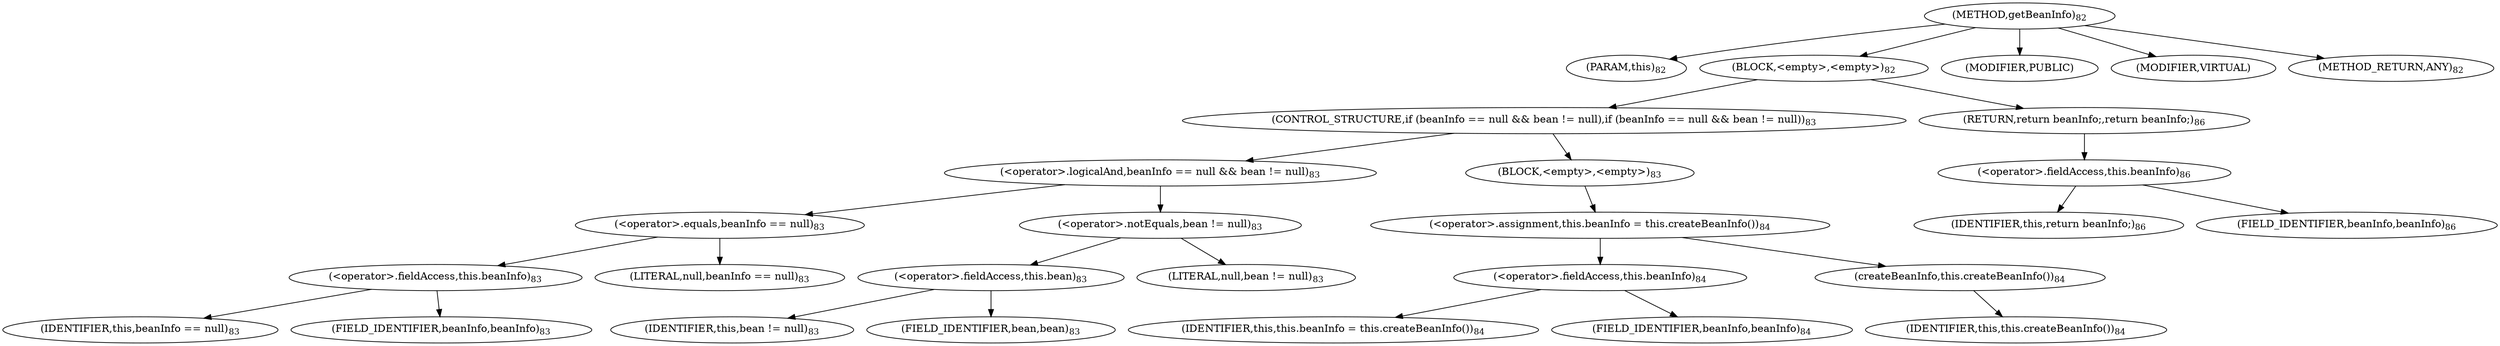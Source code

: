 digraph "getBeanInfo" {  
"227" [label = <(METHOD,getBeanInfo)<SUB>82</SUB>> ]
"16" [label = <(PARAM,this)<SUB>82</SUB>> ]
"228" [label = <(BLOCK,&lt;empty&gt;,&lt;empty&gt;)<SUB>82</SUB>> ]
"229" [label = <(CONTROL_STRUCTURE,if (beanInfo == null &amp;&amp; bean != null),if (beanInfo == null &amp;&amp; bean != null))<SUB>83</SUB>> ]
"230" [label = <(&lt;operator&gt;.logicalAnd,beanInfo == null &amp;&amp; bean != null)<SUB>83</SUB>> ]
"231" [label = <(&lt;operator&gt;.equals,beanInfo == null)<SUB>83</SUB>> ]
"232" [label = <(&lt;operator&gt;.fieldAccess,this.beanInfo)<SUB>83</SUB>> ]
"233" [label = <(IDENTIFIER,this,beanInfo == null)<SUB>83</SUB>> ]
"234" [label = <(FIELD_IDENTIFIER,beanInfo,beanInfo)<SUB>83</SUB>> ]
"235" [label = <(LITERAL,null,beanInfo == null)<SUB>83</SUB>> ]
"236" [label = <(&lt;operator&gt;.notEquals,bean != null)<SUB>83</SUB>> ]
"237" [label = <(&lt;operator&gt;.fieldAccess,this.bean)<SUB>83</SUB>> ]
"238" [label = <(IDENTIFIER,this,bean != null)<SUB>83</SUB>> ]
"239" [label = <(FIELD_IDENTIFIER,bean,bean)<SUB>83</SUB>> ]
"240" [label = <(LITERAL,null,bean != null)<SUB>83</SUB>> ]
"241" [label = <(BLOCK,&lt;empty&gt;,&lt;empty&gt;)<SUB>83</SUB>> ]
"242" [label = <(&lt;operator&gt;.assignment,this.beanInfo = this.createBeanInfo())<SUB>84</SUB>> ]
"243" [label = <(&lt;operator&gt;.fieldAccess,this.beanInfo)<SUB>84</SUB>> ]
"15" [label = <(IDENTIFIER,this,this.beanInfo = this.createBeanInfo())<SUB>84</SUB>> ]
"244" [label = <(FIELD_IDENTIFIER,beanInfo,beanInfo)<SUB>84</SUB>> ]
"245" [label = <(createBeanInfo,this.createBeanInfo())<SUB>84</SUB>> ]
"17" [label = <(IDENTIFIER,this,this.createBeanInfo())<SUB>84</SUB>> ]
"246" [label = <(RETURN,return beanInfo;,return beanInfo;)<SUB>86</SUB>> ]
"247" [label = <(&lt;operator&gt;.fieldAccess,this.beanInfo)<SUB>86</SUB>> ]
"248" [label = <(IDENTIFIER,this,return beanInfo;)<SUB>86</SUB>> ]
"249" [label = <(FIELD_IDENTIFIER,beanInfo,beanInfo)<SUB>86</SUB>> ]
"250" [label = <(MODIFIER,PUBLIC)> ]
"251" [label = <(MODIFIER,VIRTUAL)> ]
"252" [label = <(METHOD_RETURN,ANY)<SUB>82</SUB>> ]
  "227" -> "16" 
  "227" -> "228" 
  "227" -> "250" 
  "227" -> "251" 
  "227" -> "252" 
  "228" -> "229" 
  "228" -> "246" 
  "229" -> "230" 
  "229" -> "241" 
  "230" -> "231" 
  "230" -> "236" 
  "231" -> "232" 
  "231" -> "235" 
  "232" -> "233" 
  "232" -> "234" 
  "236" -> "237" 
  "236" -> "240" 
  "237" -> "238" 
  "237" -> "239" 
  "241" -> "242" 
  "242" -> "243" 
  "242" -> "245" 
  "243" -> "15" 
  "243" -> "244" 
  "245" -> "17" 
  "246" -> "247" 
  "247" -> "248" 
  "247" -> "249" 
}
